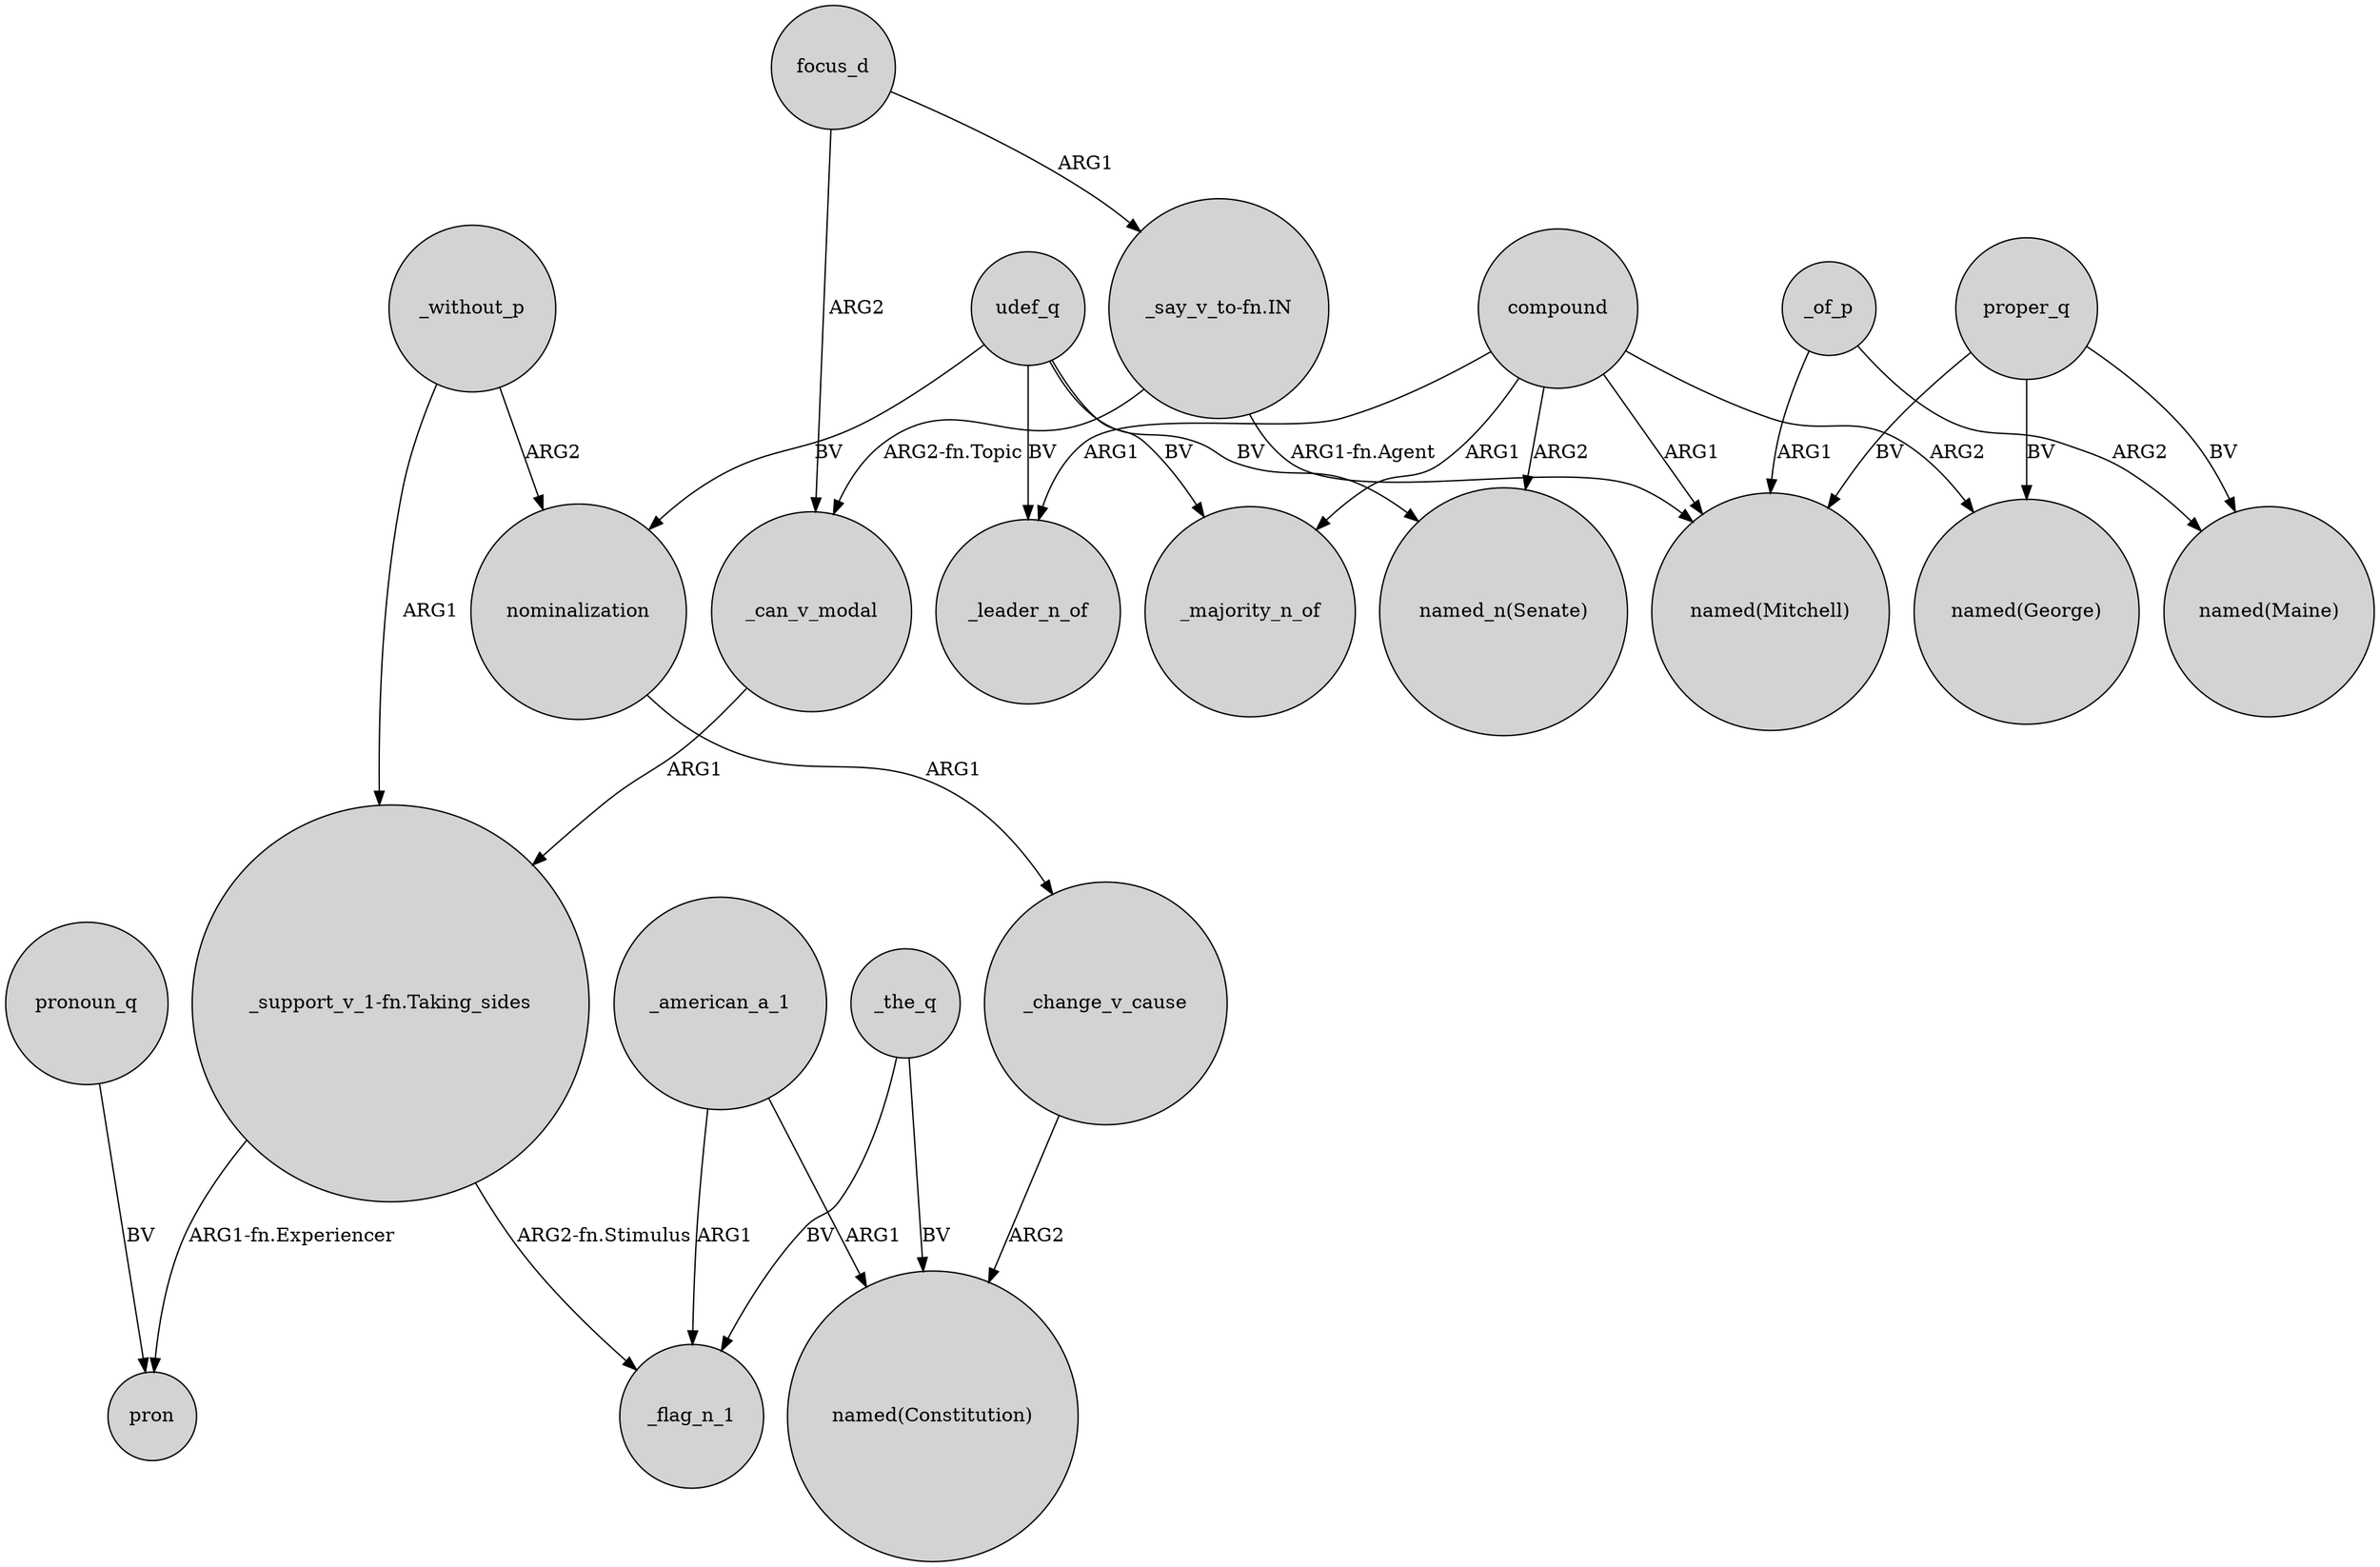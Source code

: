 digraph {
	node [shape=circle style=filled]
	_american_a_1 -> _flag_n_1 [label=ARG1]
	"_say_v_to-fn.IN" -> "named(Mitchell)" [label="ARG1-fn.Agent"]
	_change_v_cause -> "named(Constitution)" [label=ARG2]
	_without_p -> "_support_v_1-fn.Taking_sides" [label=ARG1]
	"_support_v_1-fn.Taking_sides" -> _flag_n_1 [label="ARG2-fn.Stimulus"]
	compound -> _leader_n_of [label=ARG1]
	compound -> "named(George)" [label=ARG2]
	compound -> _majority_n_of [label=ARG1]
	udef_q -> _majority_n_of [label=BV]
	_can_v_modal -> "_support_v_1-fn.Taking_sides" [label=ARG1]
	_of_p -> "named(Mitchell)" [label=ARG1]
	compound -> "named(Mitchell)" [label=ARG1]
	proper_q -> "named(Maine)" [label=BV]
	nominalization -> _change_v_cause [label=ARG1]
	pronoun_q -> pron [label=BV]
	"_support_v_1-fn.Taking_sides" -> pron [label="ARG1-fn.Experiencer"]
	_of_p -> "named(Maine)" [label=ARG2]
	compound -> "named_n(Senate)" [label=ARG2]
	proper_q -> "named(George)" [label=BV]
	udef_q -> nominalization [label=BV]
	proper_q -> "named(Mitchell)" [label=BV]
	_without_p -> nominalization [label=ARG2]
	udef_q -> "named_n(Senate)" [label=BV]
	_the_q -> "named(Constitution)" [label=BV]
	focus_d -> _can_v_modal [label=ARG2]
	"_say_v_to-fn.IN" -> _can_v_modal [label="ARG2-fn.Topic"]
	udef_q -> _leader_n_of [label=BV]
	_the_q -> _flag_n_1 [label=BV]
	focus_d -> "_say_v_to-fn.IN" [label=ARG1]
	_american_a_1 -> "named(Constitution)" [label=ARG1]
}
